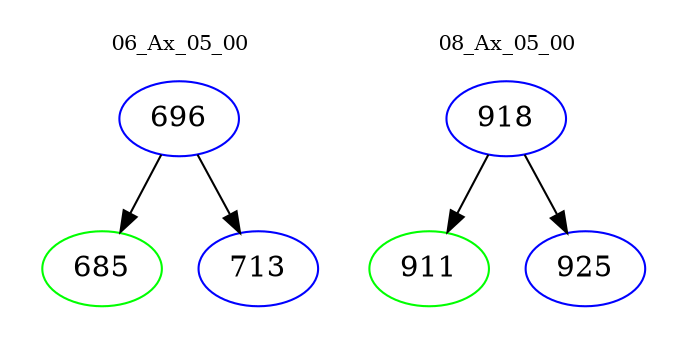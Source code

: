 digraph{
subgraph cluster_0 {
color = white
label = "06_Ax_05_00";
fontsize=10;
T0_696 [label="696", color="blue"]
T0_696 -> T0_685 [color="black"]
T0_685 [label="685", color="green"]
T0_696 -> T0_713 [color="black"]
T0_713 [label="713", color="blue"]
}
subgraph cluster_1 {
color = white
label = "08_Ax_05_00";
fontsize=10;
T1_918 [label="918", color="blue"]
T1_918 -> T1_911 [color="black"]
T1_911 [label="911", color="green"]
T1_918 -> T1_925 [color="black"]
T1_925 [label="925", color="blue"]
}
}
